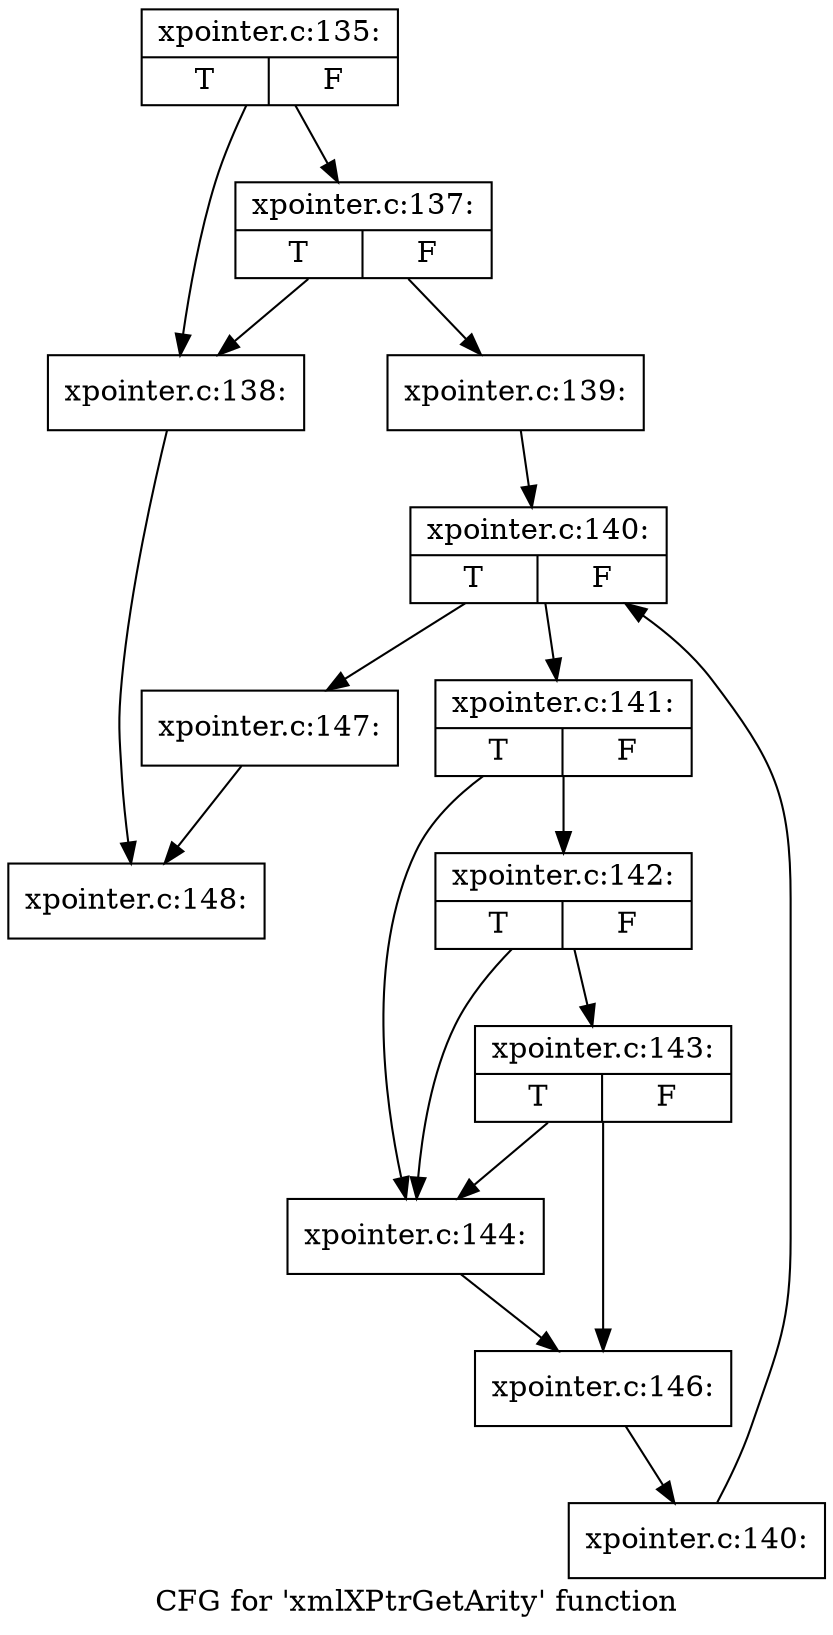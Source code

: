 digraph "CFG for 'xmlXPtrGetArity' function" {
	label="CFG for 'xmlXPtrGetArity' function";

	Node0x52616c0 [shape=record,label="{xpointer.c:135:|{<s0>T|<s1>F}}"];
	Node0x52616c0 -> Node0x525f210;
	Node0x52616c0 -> Node0x525f2b0;
	Node0x525f2b0 [shape=record,label="{xpointer.c:137:|{<s0>T|<s1>F}}"];
	Node0x525f2b0 -> Node0x525f210;
	Node0x525f2b0 -> Node0x525f260;
	Node0x525f210 [shape=record,label="{xpointer.c:138:}"];
	Node0x525f210 -> Node0x5262c60;
	Node0x525f260 [shape=record,label="{xpointer.c:139:}"];
	Node0x525f260 -> Node0x5267160;
	Node0x5267160 [shape=record,label="{xpointer.c:140:|{<s0>T|<s1>F}}"];
	Node0x5267160 -> Node0x5267440;
	Node0x5267160 -> Node0x5266fc0;
	Node0x5267440 [shape=record,label="{xpointer.c:141:|{<s0>T|<s1>F}}"];
	Node0x5267440 -> Node0x5267780;
	Node0x5267440 -> Node0x52678a0;
	Node0x52678a0 [shape=record,label="{xpointer.c:142:|{<s0>T|<s1>F}}"];
	Node0x52678a0 -> Node0x5267780;
	Node0x52678a0 -> Node0x5267820;
	Node0x5267820 [shape=record,label="{xpointer.c:143:|{<s0>T|<s1>F}}"];
	Node0x5267820 -> Node0x5267780;
	Node0x5267820 -> Node0x52677d0;
	Node0x5267780 [shape=record,label="{xpointer.c:144:}"];
	Node0x5267780 -> Node0x52677d0;
	Node0x52677d0 [shape=record,label="{xpointer.c:146:}"];
	Node0x52677d0 -> Node0x52673b0;
	Node0x52673b0 [shape=record,label="{xpointer.c:140:}"];
	Node0x52673b0 -> Node0x5267160;
	Node0x5266fc0 [shape=record,label="{xpointer.c:147:}"];
	Node0x5266fc0 -> Node0x5262c60;
	Node0x5262c60 [shape=record,label="{xpointer.c:148:}"];
}
